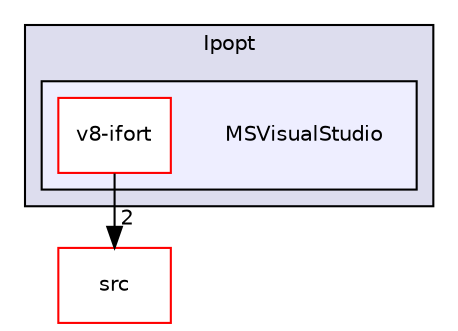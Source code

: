 digraph "data/Ipopt-3.12.8/Ipopt/MSVisualStudio" {
  compound=true
  node [ fontsize="10", fontname="Helvetica"];
  edge [ labelfontsize="10", labelfontname="Helvetica"];
  subgraph clusterdir_709bf73fcf4c73568ec21f4e0f8d0f05 {
    graph [ bgcolor="#ddddee", pencolor="black", label="Ipopt" fontname="Helvetica", fontsize="10", URL="dir_709bf73fcf4c73568ec21f4e0f8d0f05.html"]
  subgraph clusterdir_088fee7542623c04fbd77d6711bb4acf {
    graph [ bgcolor="#eeeeff", pencolor="black", label="" URL="dir_088fee7542623c04fbd77d6711bb4acf.html"];
    dir_088fee7542623c04fbd77d6711bb4acf [shape=plaintext label="MSVisualStudio"];
    dir_74ce8c21151158fe4010917c4ad53898 [shape=box label="v8-ifort" color="red" fillcolor="white" style="filled" URL="dir_74ce8c21151158fe4010917c4ad53898.html"];
  }
  }
  dir_c4a3d6b1c51131dff4e5467232098667 [shape=box label="src" fillcolor="white" style="filled" color="red" URL="dir_c4a3d6b1c51131dff4e5467232098667.html"];
  dir_74ce8c21151158fe4010917c4ad53898->dir_c4a3d6b1c51131dff4e5467232098667 [headlabel="2", labeldistance=1.5 headhref="dir_000021_000007.html"];
}

